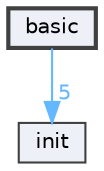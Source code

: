 digraph "basic"
{
 // LATEX_PDF_SIZE
  bgcolor="transparent";
  edge [fontname=Helvetica,fontsize=10,labelfontname=Helvetica,labelfontsize=10];
  node [fontname=Helvetica,fontsize=10,shape=box,height=0.2,width=0.4];
  compound=true
  dir_d05be72afa42e4471096b84e86878262 [label="basic", fillcolor="#edf0f7", color="grey25", style="filled,bold", URL="dir_d05be72afa42e4471096b84e86878262.html",tooltip=""];
  dir_b1b7c248586c03e23e648237ba8dbb8d [label="init", fillcolor="#edf0f7", color="grey25", style="filled", URL="dir_b1b7c248586c03e23e648237ba8dbb8d.html",tooltip=""];
  dir_d05be72afa42e4471096b84e86878262->dir_b1b7c248586c03e23e648237ba8dbb8d [headlabel="5", labeldistance=1.5 headhref="dir_000000_000002.html" color="steelblue1" fontcolor="steelblue1"];
}

